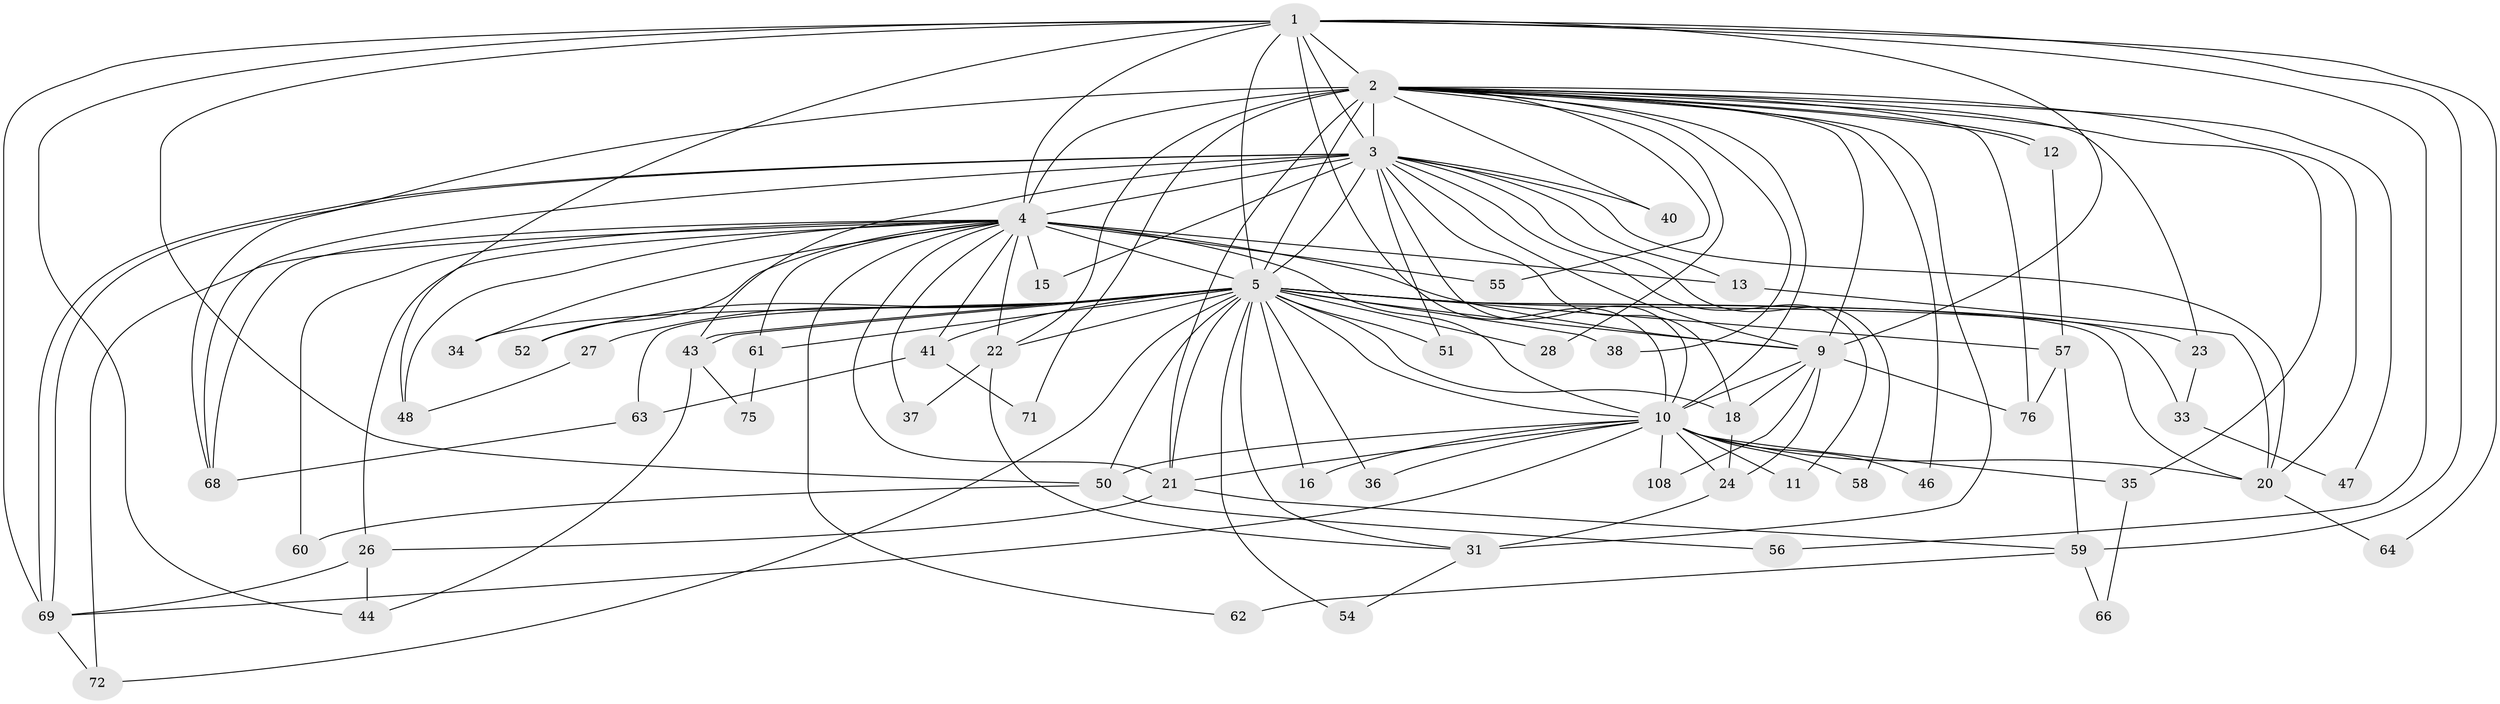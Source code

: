 // original degree distribution, {18: 0.008771929824561403, 23: 0.008771929824561403, 26: 0.017543859649122806, 29: 0.008771929824561403, 20: 0.008771929824561403, 17: 0.008771929824561403, 22: 0.008771929824561403, 15: 0.008771929824561403, 25: 0.008771929824561403, 2: 0.5877192982456141, 3: 0.15789473684210525, 4: 0.07894736842105263, 6: 0.02631578947368421, 8: 0.017543859649122806, 7: 0.008771929824561403, 5: 0.03508771929824561}
// Generated by graph-tools (version 1.1) at 2025/13/03/09/25 04:13:40]
// undirected, 57 vertices, 142 edges
graph export_dot {
graph [start="1"]
  node [color=gray90,style=filled];
  1;
  2 [super="+8+19+86+98+92+88"];
  3 [super="+83+84+94+106+14+45+67+53"];
  4 [super="+25"];
  5 [super="+6+7+17"];
  9;
  10 [super="+30+65"];
  11;
  12;
  13;
  15;
  16;
  18;
  20 [super="+74+99+91"];
  21 [super="+80"];
  22 [super="+109+100+32"];
  23;
  24 [super="+90"];
  26;
  27;
  28;
  31 [super="+113+39"];
  33;
  34;
  35;
  36;
  37;
  38;
  40;
  41 [super="+49"];
  43;
  44 [super="+82"];
  46;
  47;
  48 [super="+70"];
  50 [super="+101"];
  51;
  52;
  54;
  55;
  56;
  57 [super="+97"];
  58;
  59 [super="+105"];
  60;
  61;
  62;
  63;
  64;
  66;
  68 [super="+89"];
  69 [super="+77+107"];
  71;
  72 [super="+78"];
  75;
  76 [super="+87"];
  108;
  1 -- 2 [weight=3];
  1 -- 3;
  1 -- 4;
  1 -- 5 [weight=3];
  1 -- 9;
  1 -- 10;
  1 -- 44;
  1 -- 56;
  1 -- 59 [weight=2];
  1 -- 64;
  1 -- 69;
  1 -- 50;
  1 -- 48;
  2 -- 3 [weight=3];
  2 -- 4 [weight=3];
  2 -- 5 [weight=9];
  2 -- 9 [weight=2];
  2 -- 10 [weight=4];
  2 -- 12;
  2 -- 12;
  2 -- 28;
  2 -- 35;
  2 -- 47;
  2 -- 55;
  2 -- 68;
  2 -- 71;
  2 -- 76;
  2 -- 20 [weight=2];
  2 -- 21;
  2 -- 22;
  2 -- 23;
  2 -- 38;
  2 -- 40;
  2 -- 46;
  2 -- 31;
  3 -- 4;
  3 -- 5 [weight=4];
  3 -- 9 [weight=2];
  3 -- 10;
  3 -- 11;
  3 -- 13 [weight=2];
  3 -- 15;
  3 -- 40;
  3 -- 51;
  3 -- 58;
  3 -- 69;
  3 -- 69;
  3 -- 20;
  3 -- 68;
  3 -- 43;
  3 -- 18;
  4 -- 5 [weight=5];
  4 -- 9;
  4 -- 10;
  4 -- 13;
  4 -- 15;
  4 -- 22 [weight=2];
  4 -- 26;
  4 -- 34;
  4 -- 37;
  4 -- 41;
  4 -- 48;
  4 -- 52;
  4 -- 55;
  4 -- 60;
  4 -- 61;
  4 -- 62;
  4 -- 68;
  4 -- 72;
  4 -- 21;
  5 -- 9 [weight=4];
  5 -- 10 [weight=5];
  5 -- 31 [weight=2];
  5 -- 41 [weight=2];
  5 -- 43;
  5 -- 43;
  5 -- 51;
  5 -- 20 [weight=2];
  5 -- 21;
  5 -- 22 [weight=3];
  5 -- 23;
  5 -- 27;
  5 -- 33 [weight=2];
  5 -- 36;
  5 -- 52;
  5 -- 54;
  5 -- 61 [weight=2];
  5 -- 63;
  5 -- 34;
  5 -- 16;
  5 -- 18;
  5 -- 50;
  5 -- 57;
  5 -- 72;
  5 -- 38;
  5 -- 28;
  9 -- 10;
  9 -- 18;
  9 -- 76;
  9 -- 108;
  9 -- 24;
  10 -- 11;
  10 -- 16;
  10 -- 20;
  10 -- 24;
  10 -- 35;
  10 -- 36;
  10 -- 46;
  10 -- 58;
  10 -- 108;
  10 -- 69 [weight=2];
  10 -- 21;
  10 -- 50;
  12 -- 57;
  13 -- 20;
  18 -- 24;
  20 -- 64;
  21 -- 26;
  21 -- 59;
  22 -- 31;
  22 -- 37;
  23 -- 33;
  24 -- 31;
  26 -- 44;
  26 -- 69;
  27 -- 48;
  31 -- 54;
  33 -- 47;
  35 -- 66;
  41 -- 63;
  41 -- 71;
  43 -- 75;
  43 -- 44;
  50 -- 56;
  50 -- 60;
  57 -- 76;
  57 -- 59;
  59 -- 62;
  59 -- 66;
  61 -- 75;
  63 -- 68;
  69 -- 72;
}

